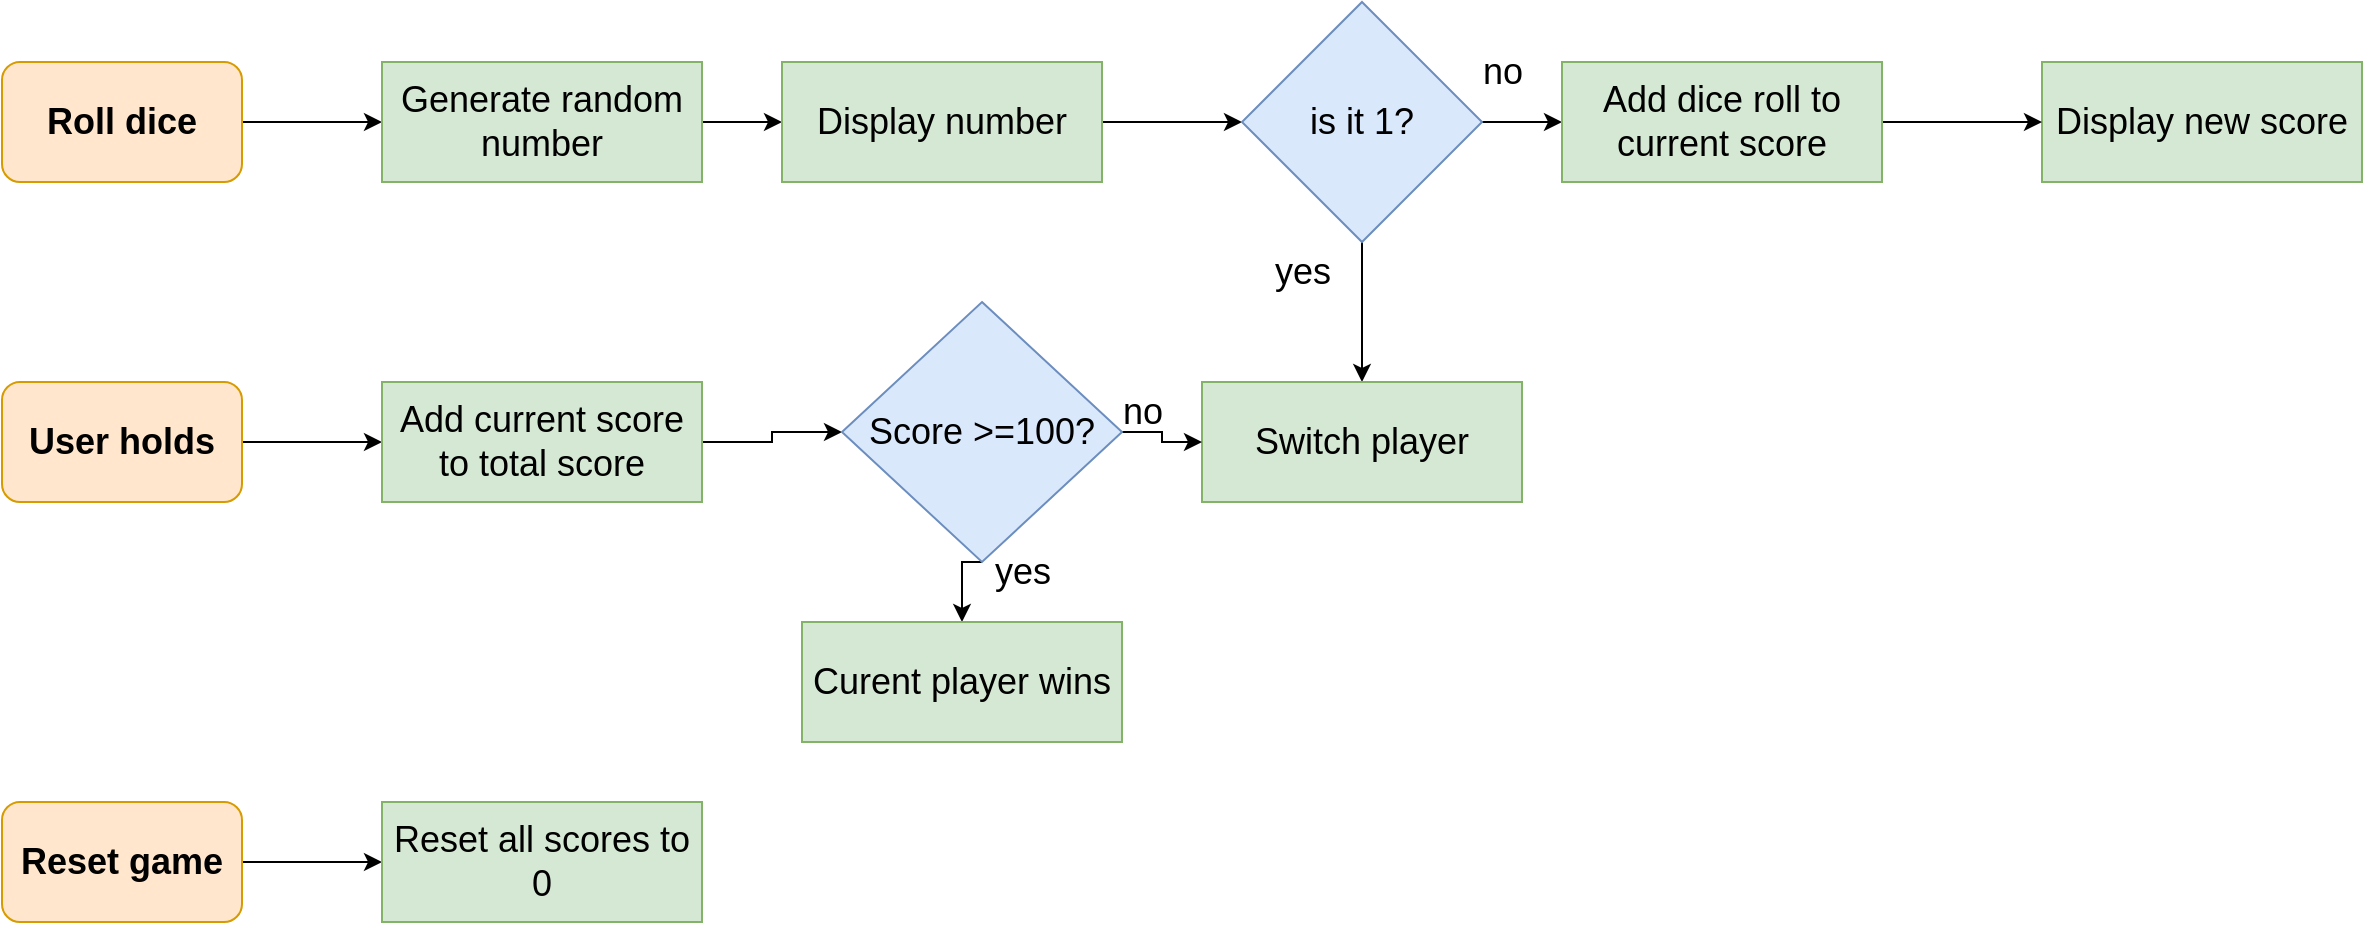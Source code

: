 <mxfile version="18.0.2" type="device"><diagram id="C5RBs43oDa-KdzZeNtuy" name="Page-1"><mxGraphModel dx="1422" dy="794" grid="1" gridSize="10" guides="1" tooltips="1" connect="1" arrows="1" fold="1" page="1" pageScale="1" pageWidth="827" pageHeight="1169" math="0" shadow="0"><root><mxCell id="WIyWlLk6GJQsqaUBKTNV-0"/><mxCell id="WIyWlLk6GJQsqaUBKTNV-1" parent="WIyWlLk6GJQsqaUBKTNV-0"/><mxCell id="IPT1vZ0oHa47Cq_FMINa-5" style="edgeStyle=orthogonalEdgeStyle;rounded=0;orthogonalLoop=1;jettySize=auto;html=1;exitX=1;exitY=0.5;exitDx=0;exitDy=0;entryX=0;entryY=0.5;entryDx=0;entryDy=0;fontSize=18;" parent="WIyWlLk6GJQsqaUBKTNV-1" source="IPT1vZ0oHa47Cq_FMINa-0" target="IPT1vZ0oHa47Cq_FMINa-1" edge="1"><mxGeometry relative="1" as="geometry"/></mxCell><mxCell id="IPT1vZ0oHa47Cq_FMINa-0" value="&lt;font style=&quot;font-size: 18px;&quot;&gt;&lt;b&gt;Roll dice&lt;/b&gt;&lt;/font&gt;" style="rounded=1;whiteSpace=wrap;html=1;fillColor=#ffe6cc;strokeColor=#d79b00;" parent="WIyWlLk6GJQsqaUBKTNV-1" vertex="1"><mxGeometry x="70" y="120" width="120" height="60" as="geometry"/></mxCell><mxCell id="IPT1vZ0oHa47Cq_FMINa-2" style="edgeStyle=orthogonalEdgeStyle;rounded=0;orthogonalLoop=1;jettySize=auto;html=1;exitX=1;exitY=0.5;exitDx=0;exitDy=0;fontSize=18;" parent="WIyWlLk6GJQsqaUBKTNV-1" source="IPT1vZ0oHa47Cq_FMINa-1" edge="1"><mxGeometry relative="1" as="geometry"><mxPoint x="410" y="150" as="targetPoint"/></mxGeometry></mxCell><mxCell id="IPT1vZ0oHa47Cq_FMINa-8" style="edgeStyle=orthogonalEdgeStyle;rounded=0;orthogonalLoop=1;jettySize=auto;html=1;exitX=1;exitY=0.5;exitDx=0;exitDy=0;entryX=0;entryY=0.5;entryDx=0;entryDy=0;fontSize=18;" parent="WIyWlLk6GJQsqaUBKTNV-1" source="IPT1vZ0oHa47Cq_FMINa-1" target="IPT1vZ0oHa47Cq_FMINa-7" edge="1"><mxGeometry relative="1" as="geometry"/></mxCell><mxCell id="IPT1vZ0oHa47Cq_FMINa-1" value="Generate random number" style="rounded=0;whiteSpace=wrap;html=1;fontSize=18;fillColor=#d5e8d4;strokeColor=#82b366;" parent="WIyWlLk6GJQsqaUBKTNV-1" vertex="1"><mxGeometry x="260" y="120" width="160" height="60" as="geometry"/></mxCell><mxCell id="IPT1vZ0oHa47Cq_FMINa-10" style="edgeStyle=orthogonalEdgeStyle;rounded=0;orthogonalLoop=1;jettySize=auto;html=1;exitX=1;exitY=0.5;exitDx=0;exitDy=0;entryX=0;entryY=0.5;entryDx=0;entryDy=0;fontSize=18;" parent="WIyWlLk6GJQsqaUBKTNV-1" source="IPT1vZ0oHa47Cq_FMINa-7" target="IPT1vZ0oHa47Cq_FMINa-9" edge="1"><mxGeometry relative="1" as="geometry"/></mxCell><mxCell id="IPT1vZ0oHa47Cq_FMINa-7" value="Display number" style="rounded=0;whiteSpace=wrap;html=1;fontSize=18;fillColor=#d5e8d4;strokeColor=#82b366;" parent="WIyWlLk6GJQsqaUBKTNV-1" vertex="1"><mxGeometry x="460" y="120" width="160" height="60" as="geometry"/></mxCell><mxCell id="ev9J-ZwPlpInDTcw3GGK-1" style="edgeStyle=orthogonalEdgeStyle;rounded=0;orthogonalLoop=1;jettySize=auto;html=1;exitX=0.5;exitY=1;exitDx=0;exitDy=0;entryX=0.5;entryY=0;entryDx=0;entryDy=0;fontSize=18;" parent="WIyWlLk6GJQsqaUBKTNV-1" source="IPT1vZ0oHa47Cq_FMINa-9" target="ev9J-ZwPlpInDTcw3GGK-0" edge="1"><mxGeometry relative="1" as="geometry"/></mxCell><mxCell id="ev9J-ZwPlpInDTcw3GGK-4" style="edgeStyle=orthogonalEdgeStyle;rounded=0;orthogonalLoop=1;jettySize=auto;html=1;exitX=1;exitY=0.5;exitDx=0;exitDy=0;entryX=0;entryY=0.5;entryDx=0;entryDy=0;fontSize=18;" parent="WIyWlLk6GJQsqaUBKTNV-1" source="IPT1vZ0oHa47Cq_FMINa-9" target="ev9J-ZwPlpInDTcw3GGK-3" edge="1"><mxGeometry relative="1" as="geometry"/></mxCell><mxCell id="IPT1vZ0oHa47Cq_FMINa-9" value="is it 1?" style="rhombus;whiteSpace=wrap;html=1;fontSize=18;fillColor=#dae8fc;strokeColor=#6c8ebf;" parent="WIyWlLk6GJQsqaUBKTNV-1" vertex="1"><mxGeometry x="690" y="90" width="120" height="120" as="geometry"/></mxCell><mxCell id="ev9J-ZwPlpInDTcw3GGK-0" value="Switch player" style="rounded=0;whiteSpace=wrap;html=1;fontSize=18;fillColor=#d5e8d4;strokeColor=#82b366;" parent="WIyWlLk6GJQsqaUBKTNV-1" vertex="1"><mxGeometry x="670" y="280" width="160" height="60" as="geometry"/></mxCell><mxCell id="ev9J-ZwPlpInDTcw3GGK-2" value="Display new score" style="rounded=0;whiteSpace=wrap;html=1;fontSize=18;fillColor=#d5e8d4;strokeColor=#82b366;" parent="WIyWlLk6GJQsqaUBKTNV-1" vertex="1"><mxGeometry x="1090" y="120" width="160" height="60" as="geometry"/></mxCell><mxCell id="ev9J-ZwPlpInDTcw3GGK-5" style="edgeStyle=orthogonalEdgeStyle;rounded=0;orthogonalLoop=1;jettySize=auto;html=1;exitX=1;exitY=0.5;exitDx=0;exitDy=0;entryX=0;entryY=0.5;entryDx=0;entryDy=0;fontSize=18;" parent="WIyWlLk6GJQsqaUBKTNV-1" source="ev9J-ZwPlpInDTcw3GGK-3" target="ev9J-ZwPlpInDTcw3GGK-2" edge="1"><mxGeometry relative="1" as="geometry"/></mxCell><mxCell id="ev9J-ZwPlpInDTcw3GGK-3" value="Add dice roll to current score" style="rounded=0;whiteSpace=wrap;html=1;fontSize=18;fillColor=#d5e8d4;strokeColor=#82b366;" parent="WIyWlLk6GJQsqaUBKTNV-1" vertex="1"><mxGeometry x="850" y="120" width="160" height="60" as="geometry"/></mxCell><mxCell id="ev9J-ZwPlpInDTcw3GGK-6" value="yes" style="text;html=1;resizable=0;autosize=1;align=center;verticalAlign=middle;points=[];fillColor=none;strokeColor=none;rounded=0;fontSize=18;" parent="WIyWlLk6GJQsqaUBKTNV-1" vertex="1"><mxGeometry x="700" y="210" width="40" height="30" as="geometry"/></mxCell><mxCell id="ev9J-ZwPlpInDTcw3GGK-7" value="no" style="text;html=1;resizable=0;autosize=1;align=center;verticalAlign=middle;points=[];fillColor=none;strokeColor=none;rounded=0;fontSize=18;" parent="WIyWlLk6GJQsqaUBKTNV-1" vertex="1"><mxGeometry x="800" y="110" width="40" height="30" as="geometry"/></mxCell><mxCell id="ev9J-ZwPlpInDTcw3GGK-13" style="edgeStyle=orthogonalEdgeStyle;rounded=0;orthogonalLoop=1;jettySize=auto;html=1;exitX=1;exitY=0.5;exitDx=0;exitDy=0;entryX=0;entryY=0.5;entryDx=0;entryDy=0;fontSize=18;" parent="WIyWlLk6GJQsqaUBKTNV-1" source="ev9J-ZwPlpInDTcw3GGK-8" target="ev9J-ZwPlpInDTcw3GGK-12" edge="1"><mxGeometry relative="1" as="geometry"/></mxCell><mxCell id="ev9J-ZwPlpInDTcw3GGK-8" value="&lt;font style=&quot;font-size: 18px;&quot;&gt;&lt;b&gt;Reset game&lt;/b&gt;&lt;/font&gt;" style="rounded=1;whiteSpace=wrap;html=1;fillColor=#ffe6cc;strokeColor=#d79b00;" parent="WIyWlLk6GJQsqaUBKTNV-1" vertex="1"><mxGeometry x="70" y="490" width="120" height="60" as="geometry"/></mxCell><mxCell id="ev9J-ZwPlpInDTcw3GGK-14" style="edgeStyle=orthogonalEdgeStyle;rounded=0;orthogonalLoop=1;jettySize=auto;html=1;exitX=1;exitY=0.5;exitDx=0;exitDy=0;entryX=0;entryY=0.5;entryDx=0;entryDy=0;fontSize=18;" parent="WIyWlLk6GJQsqaUBKTNV-1" source="ev9J-ZwPlpInDTcw3GGK-9" target="ev9J-ZwPlpInDTcw3GGK-11" edge="1"><mxGeometry relative="1" as="geometry"/></mxCell><mxCell id="ev9J-ZwPlpInDTcw3GGK-9" value="&lt;font style=&quot;font-size: 18px;&quot;&gt;&lt;b&gt;User holds&lt;/b&gt;&lt;/font&gt;" style="rounded=1;whiteSpace=wrap;html=1;fillColor=#ffe6cc;strokeColor=#d79b00;" parent="WIyWlLk6GJQsqaUBKTNV-1" vertex="1"><mxGeometry x="70" y="280" width="120" height="60" as="geometry"/></mxCell><mxCell id="ev9J-ZwPlpInDTcw3GGK-21" style="edgeStyle=orthogonalEdgeStyle;rounded=0;orthogonalLoop=1;jettySize=auto;html=1;exitX=1;exitY=0.5;exitDx=0;exitDy=0;entryX=0;entryY=0.5;entryDx=0;entryDy=0;fontSize=18;" parent="WIyWlLk6GJQsqaUBKTNV-1" source="ev9J-ZwPlpInDTcw3GGK-11" target="ev9J-ZwPlpInDTcw3GGK-17" edge="1"><mxGeometry relative="1" as="geometry"/></mxCell><mxCell id="ev9J-ZwPlpInDTcw3GGK-11" value="Add current score to total score" style="rounded=0;whiteSpace=wrap;html=1;fontSize=18;fillColor=#d5e8d4;strokeColor=#82b366;" parent="WIyWlLk6GJQsqaUBKTNV-1" vertex="1"><mxGeometry x="260" y="280" width="160" height="60" as="geometry"/></mxCell><mxCell id="ev9J-ZwPlpInDTcw3GGK-12" value="Reset all scores to 0" style="rounded=0;whiteSpace=wrap;html=1;fontSize=18;fillColor=#d5e8d4;strokeColor=#82b366;" parent="WIyWlLk6GJQsqaUBKTNV-1" vertex="1"><mxGeometry x="260" y="490" width="160" height="60" as="geometry"/></mxCell><mxCell id="ev9J-ZwPlpInDTcw3GGK-18" style="edgeStyle=orthogonalEdgeStyle;rounded=0;orthogonalLoop=1;jettySize=auto;html=1;exitX=1;exitY=0.5;exitDx=0;exitDy=0;entryX=0;entryY=0.5;entryDx=0;entryDy=0;fontSize=18;" parent="WIyWlLk6GJQsqaUBKTNV-1" source="ev9J-ZwPlpInDTcw3GGK-17" target="ev9J-ZwPlpInDTcw3GGK-0" edge="1"><mxGeometry relative="1" as="geometry"/></mxCell><mxCell id="ev9J-ZwPlpInDTcw3GGK-19" style="edgeStyle=orthogonalEdgeStyle;rounded=0;orthogonalLoop=1;jettySize=auto;html=1;exitX=0.5;exitY=1;exitDx=0;exitDy=0;fontSize=18;" parent="WIyWlLk6GJQsqaUBKTNV-1" source="ev9J-ZwPlpInDTcw3GGK-17" edge="1"><mxGeometry relative="1" as="geometry"><mxPoint x="550" y="400" as="targetPoint"/></mxGeometry></mxCell><mxCell id="ev9J-ZwPlpInDTcw3GGK-17" value="Score &amp;gt;=100?" style="rhombus;whiteSpace=wrap;html=1;fontSize=18;fillColor=#dae8fc;strokeColor=#6c8ebf;" parent="WIyWlLk6GJQsqaUBKTNV-1" vertex="1"><mxGeometry x="490" y="240" width="140" height="130" as="geometry"/></mxCell><mxCell id="ev9J-ZwPlpInDTcw3GGK-20" value="Curent player wins" style="rounded=0;whiteSpace=wrap;html=1;fontSize=18;fillColor=#d5e8d4;strokeColor=#82b366;" parent="WIyWlLk6GJQsqaUBKTNV-1" vertex="1"><mxGeometry x="470" y="400" width="160" height="60" as="geometry"/></mxCell><mxCell id="ev9J-ZwPlpInDTcw3GGK-22" value="yes" style="text;html=1;resizable=0;autosize=1;align=center;verticalAlign=middle;points=[];fillColor=none;strokeColor=none;rounded=0;fontSize=18;" parent="WIyWlLk6GJQsqaUBKTNV-1" vertex="1"><mxGeometry x="560" y="360" width="40" height="30" as="geometry"/></mxCell><mxCell id="ev9J-ZwPlpInDTcw3GGK-23" value="no" style="text;html=1;resizable=0;autosize=1;align=center;verticalAlign=middle;points=[];fillColor=none;strokeColor=none;rounded=0;fontSize=18;" parent="WIyWlLk6GJQsqaUBKTNV-1" vertex="1"><mxGeometry x="620" y="280" width="40" height="30" as="geometry"/></mxCell></root></mxGraphModel></diagram></mxfile>